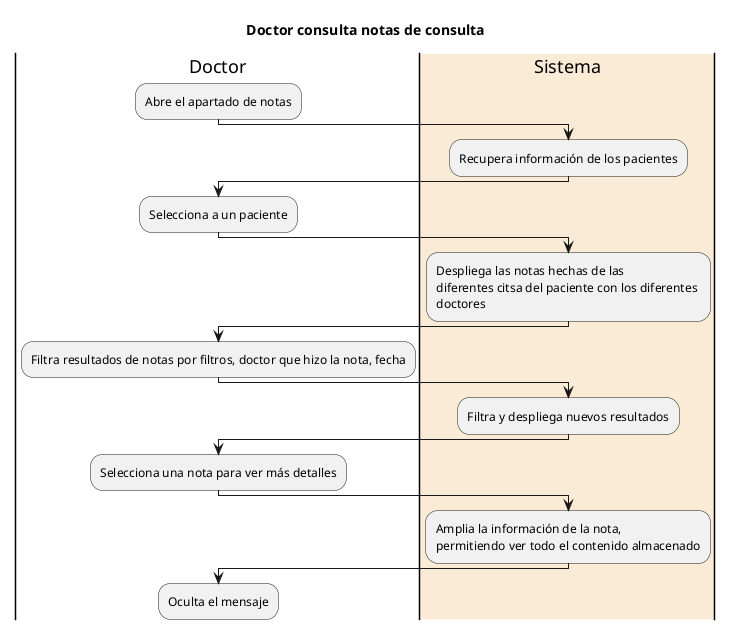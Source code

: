 @startuml DoctorConsultaNotasDeConsulta
title Doctor consulta notas de consulta

|Doctor|
:Abre el apartado de notas;

|#AntiqueWhite|Sistema|
:Recupera información de los pacientes;

|Doctor|
:Selecciona a un paciente;

|Sistema|
:Despliega las notas hechas de las \ndiferentes citsa del paciente con los diferentes \ndoctores;

|Doctor|
:Filtra resultados de notas por filtros, doctor que hizo la nota, fecha;

|Sistema|
:Filtra y despliega nuevos resultados;

|Doctor|
:Selecciona una nota para ver más detalles;

|Sistema|
:Amplia la información de la nota, \npermitiendo ver todo el contenido almacenado;

|Doctor|
:Oculta el mensaje;

@enduml